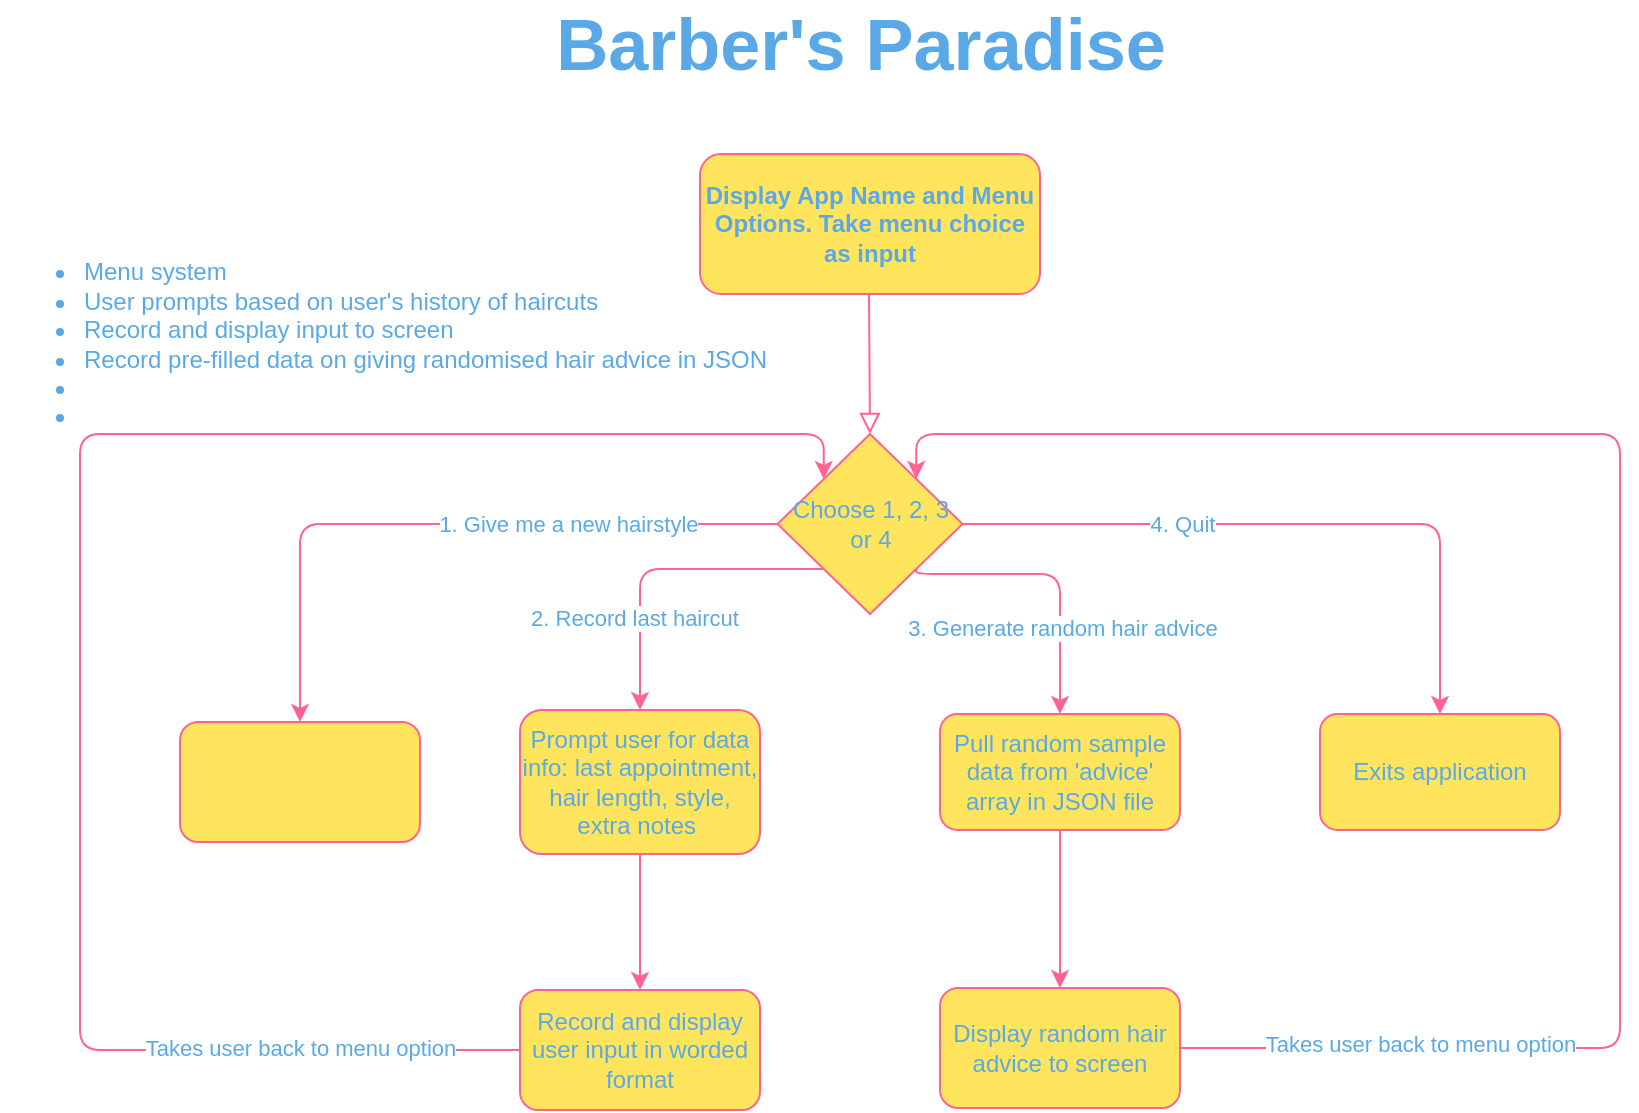 <mxfile version="14.2.4" type="device"><diagram id="C5RBs43oDa-KdzZeNtuy" name="Page-1"><mxGraphModel dx="815" dy="4058" grid="1" gridSize="10" guides="1" tooltips="1" connect="1" arrows="1" fold="1" page="1" pageScale="1" pageWidth="827" pageHeight="1169" math="0" shadow="0"><root><mxCell id="WIyWlLk6GJQsqaUBKTNV-0"/><mxCell id="WIyWlLk6GJQsqaUBKTNV-1" parent="WIyWlLk6GJQsqaUBKTNV-0"/><mxCell id="WIyWlLk6GJQsqaUBKTNV-2" value="" style="rounded=0;html=1;jettySize=auto;orthogonalLoop=1;fontSize=11;endArrow=block;endFill=0;endSize=8;strokeWidth=1;shadow=0;labelBackgroundColor=none;edgeStyle=orthogonalEdgeStyle;strokeColor=#FF6392;fontColor=#5AA9E6;entryX=0.5;entryY=0;entryDx=0;entryDy=0;" parent="WIyWlLk6GJQsqaUBKTNV-1" target="DWl2UjoiT1uFiezP7gkm-3" edge="1"><mxGeometry relative="1" as="geometry"><mxPoint x="444.5" y="-3340" as="sourcePoint"/><mxPoint x="444.5" y="-3300" as="targetPoint"/></mxGeometry></mxCell><mxCell id="WIyWlLk6GJQsqaUBKTNV-3" value="&lt;b&gt;Display App Name and Menu Options. Take menu choice as input&lt;/b&gt;" style="rounded=1;whiteSpace=wrap;html=1;fontSize=12;glass=0;strokeWidth=1;shadow=0;fillColor=#FFE45E;strokeColor=#FF6392;fontColor=#5AA9E6;" parent="WIyWlLk6GJQsqaUBKTNV-1" vertex="1"><mxGeometry x="360" y="-3410" width="170" height="70" as="geometry"/></mxCell><mxCell id="DWl2UjoiT1uFiezP7gkm-1" value="&lt;ul&gt;&lt;li&gt;Menu system&lt;/li&gt;&lt;li&gt;&lt;span&gt;User prompts based on user's history of haircuts&amp;nbsp;&lt;/span&gt;&lt;br&gt;&lt;/li&gt;&lt;li&gt;&lt;span&gt;Record and display input to screen&amp;nbsp;&lt;/span&gt;&lt;/li&gt;&lt;li&gt;Record pre-filled data on giving randomised hair advice in JSON&lt;/li&gt;&lt;li&gt;&lt;br&gt;&lt;/li&gt;&lt;li&gt;&lt;br&gt;&lt;/li&gt;&lt;/ul&gt;" style="text;html=1;align=left;verticalAlign=middle;resizable=0;points=[];autosize=1;fontColor=#5AA9E6;rotation=0;imageAspect=0;" vertex="1" parent="WIyWlLk6GJQsqaUBKTNV-1"><mxGeometry x="10" y="-3370" width="400" height="110" as="geometry"/></mxCell><mxCell id="DWl2UjoiT1uFiezP7gkm-21" value="" style="edgeStyle=orthogonalEdgeStyle;curved=0;rounded=1;sketch=0;orthogonalLoop=1;jettySize=auto;html=1;strokeColor=#FF6392;fillColor=#FFE45E;fontColor=#5AA9E6;entryX=0.5;entryY=0;entryDx=0;entryDy=0;" edge="1" parent="WIyWlLk6GJQsqaUBKTNV-1" source="DWl2UjoiT1uFiezP7gkm-3" target="DWl2UjoiT1uFiezP7gkm-17"><mxGeometry relative="1" as="geometry"><Array as="points"><mxPoint x="160" y="-3225"/></Array></mxGeometry></mxCell><mxCell id="DWl2UjoiT1uFiezP7gkm-39" value="1. Give me a new hairstyle" style="edgeLabel;html=1;align=center;verticalAlign=middle;resizable=0;points=[];fontColor=#5AA9E6;" vertex="1" connectable="0" parent="DWl2UjoiT1uFiezP7gkm-21"><mxGeometry x="-0.378" relative="1" as="geometry"><mxPoint as="offset"/></mxGeometry></mxCell><mxCell id="DWl2UjoiT1uFiezP7gkm-26" style="edgeStyle=orthogonalEdgeStyle;curved=0;rounded=1;sketch=0;orthogonalLoop=1;jettySize=auto;html=1;exitX=0;exitY=1;exitDx=0;exitDy=0;entryX=0.5;entryY=0;entryDx=0;entryDy=0;strokeColor=#FF6392;fillColor=#FFE45E;fontColor=#5AA9E6;" edge="1" parent="WIyWlLk6GJQsqaUBKTNV-1" source="DWl2UjoiT1uFiezP7gkm-3" target="DWl2UjoiT1uFiezP7gkm-25"><mxGeometry relative="1" as="geometry"/></mxCell><mxCell id="DWl2UjoiT1uFiezP7gkm-27" value="2. Record last haircut" style="edgeLabel;html=1;align=center;verticalAlign=middle;resizable=0;points=[];fontColor=#5AA9E6;" vertex="1" connectable="0" parent="DWl2UjoiT1uFiezP7gkm-26"><mxGeometry x="0.432" y="-3" relative="1" as="geometry"><mxPoint as="offset"/></mxGeometry></mxCell><mxCell id="DWl2UjoiT1uFiezP7gkm-33" style="edgeStyle=orthogonalEdgeStyle;curved=0;rounded=1;sketch=0;orthogonalLoop=1;jettySize=auto;html=1;exitX=1;exitY=1;exitDx=0;exitDy=0;strokeColor=#FF6392;fillColor=#FFE45E;fontColor=#5AA9E6;entryX=0.5;entryY=0;entryDx=0;entryDy=0;" edge="1" parent="WIyWlLk6GJQsqaUBKTNV-1" source="DWl2UjoiT1uFiezP7gkm-3" target="DWl2UjoiT1uFiezP7gkm-32"><mxGeometry relative="1" as="geometry"><mxPoint x="530" y="-3140" as="targetPoint"/><Array as="points"><mxPoint x="468" y="-3200"/><mxPoint x="540" y="-3200"/><mxPoint x="540" y="-3130"/></Array></mxGeometry></mxCell><mxCell id="DWl2UjoiT1uFiezP7gkm-34" value="3. Generate random hair advice" style="edgeLabel;html=1;align=center;verticalAlign=middle;resizable=0;points=[];fontColor=#5AA9E6;" vertex="1" connectable="0" parent="DWl2UjoiT1uFiezP7gkm-33"><mxGeometry x="0.403" y="1" relative="1" as="geometry"><mxPoint as="offset"/></mxGeometry></mxCell><mxCell id="DWl2UjoiT1uFiezP7gkm-36" style="edgeStyle=orthogonalEdgeStyle;curved=0;rounded=1;sketch=0;orthogonalLoop=1;jettySize=auto;html=1;exitX=1;exitY=0.5;exitDx=0;exitDy=0;entryX=0.5;entryY=0;entryDx=0;entryDy=0;strokeColor=#FF6392;fillColor=#FFE45E;fontColor=#5AA9E6;" edge="1" parent="WIyWlLk6GJQsqaUBKTNV-1" source="DWl2UjoiT1uFiezP7gkm-3" target="DWl2UjoiT1uFiezP7gkm-35"><mxGeometry relative="1" as="geometry"/></mxCell><mxCell id="DWl2UjoiT1uFiezP7gkm-37" value="4. Quit" style="edgeLabel;html=1;align=center;verticalAlign=middle;resizable=0;points=[];fontColor=#5AA9E6;" vertex="1" connectable="0" parent="DWl2UjoiT1uFiezP7gkm-36"><mxGeometry x="-0.399" relative="1" as="geometry"><mxPoint x="8.75" as="offset"/></mxGeometry></mxCell><mxCell id="DWl2UjoiT1uFiezP7gkm-3" value="Choose 1, 2, 3 or 4" style="rhombus;whiteSpace=wrap;html=1;rounded=0;sketch=0;strokeColor=#FF6392;fillColor=#FFE45E;fontColor=#5AA9E6;" vertex="1" parent="WIyWlLk6GJQsqaUBKTNV-1"><mxGeometry x="398.75" y="-3270" width="92.5" height="90" as="geometry"/></mxCell><mxCell id="DWl2UjoiT1uFiezP7gkm-17" value="" style="rounded=1;whiteSpace=wrap;html=1;sketch=0;strokeColor=#FF6392;fillColor=#FFE45E;fontColor=#5AA9E6;" vertex="1" parent="WIyWlLk6GJQsqaUBKTNV-1"><mxGeometry x="100" y="-3126" width="120" height="60" as="geometry"/></mxCell><mxCell id="DWl2UjoiT1uFiezP7gkm-49" value="" style="edgeStyle=orthogonalEdgeStyle;curved=0;rounded=1;sketch=0;orthogonalLoop=1;jettySize=auto;html=1;strokeColor=#FF6392;fillColor=#FFE45E;fontColor=#5AA9E6;" edge="1" parent="WIyWlLk6GJQsqaUBKTNV-1" source="DWl2UjoiT1uFiezP7gkm-25" target="DWl2UjoiT1uFiezP7gkm-48"><mxGeometry relative="1" as="geometry"/></mxCell><mxCell id="DWl2UjoiT1uFiezP7gkm-25" value="Prompt user for data info: last appointment, hair length, style, extra notes&amp;nbsp;" style="rounded=1;whiteSpace=wrap;html=1;sketch=0;strokeColor=#FF6392;fillColor=#FFE45E;fontColor=#5AA9E6;" vertex="1" parent="WIyWlLk6GJQsqaUBKTNV-1"><mxGeometry x="270" y="-3132" width="120" height="72" as="geometry"/></mxCell><mxCell id="DWl2UjoiT1uFiezP7gkm-45" value="" style="edgeStyle=orthogonalEdgeStyle;curved=0;rounded=1;sketch=0;orthogonalLoop=1;jettySize=auto;html=1;strokeColor=#FF6392;fillColor=#FFE45E;fontColor=#5AA9E6;" edge="1" parent="WIyWlLk6GJQsqaUBKTNV-1" source="DWl2UjoiT1uFiezP7gkm-32" target="DWl2UjoiT1uFiezP7gkm-44"><mxGeometry relative="1" as="geometry"/></mxCell><mxCell id="DWl2UjoiT1uFiezP7gkm-32" value="Pull random sample data from 'advice' array in JSON file" style="rounded=1;whiteSpace=wrap;html=1;sketch=0;strokeColor=#FF6392;fillColor=#FFE45E;fontColor=#5AA9E6;" vertex="1" parent="WIyWlLk6GJQsqaUBKTNV-1"><mxGeometry x="480" y="-3130" width="120" height="58" as="geometry"/></mxCell><mxCell id="DWl2UjoiT1uFiezP7gkm-35" value="Exits application" style="rounded=1;whiteSpace=wrap;html=1;sketch=0;strokeColor=#FF6392;fillColor=#FFE45E;fontColor=#5AA9E6;" vertex="1" parent="WIyWlLk6GJQsqaUBKTNV-1"><mxGeometry x="670" y="-3130" width="120" height="58" as="geometry"/></mxCell><mxCell id="DWl2UjoiT1uFiezP7gkm-40" value="&lt;font style=&quot;font-size: 36px&quot;&gt;&lt;b&gt;Barber's Paradise&lt;/b&gt;&lt;/font&gt;" style="text;html=1;align=center;verticalAlign=middle;resizable=0;points=[];autosize=1;fontColor=#5AA9E6;" vertex="1" parent="WIyWlLk6GJQsqaUBKTNV-1"><mxGeometry x="280" y="-3480" width="320" height="30" as="geometry"/></mxCell><mxCell id="DWl2UjoiT1uFiezP7gkm-46" style="edgeStyle=orthogonalEdgeStyle;curved=0;rounded=1;sketch=0;orthogonalLoop=1;jettySize=auto;html=1;exitX=1;exitY=0.5;exitDx=0;exitDy=0;strokeColor=#FF6392;fillColor=#FFE45E;fontColor=#5AA9E6;entryX=1;entryY=0;entryDx=0;entryDy=0;" edge="1" parent="WIyWlLk6GJQsqaUBKTNV-1" source="DWl2UjoiT1uFiezP7gkm-44" target="DWl2UjoiT1uFiezP7gkm-3"><mxGeometry relative="1" as="geometry"><Array as="points"><mxPoint x="820" y="-2963"/><mxPoint x="820" y="-3270"/><mxPoint x="468" y="-3270"/></Array></mxGeometry></mxCell><mxCell id="DWl2UjoiT1uFiezP7gkm-47" value="Takes user back to menu option&lt;br&gt;" style="edgeLabel;html=1;align=center;verticalAlign=middle;resizable=0;points=[];fontColor=#5AA9E6;" vertex="1" connectable="0" parent="DWl2UjoiT1uFiezP7gkm-46"><mxGeometry x="-0.696" y="2" relative="1" as="geometry"><mxPoint x="-17" as="offset"/></mxGeometry></mxCell><mxCell id="DWl2UjoiT1uFiezP7gkm-44" value="Display random hair advice to screen" style="whiteSpace=wrap;html=1;rounded=1;fontColor=#5AA9E6;strokeColor=#FF6392;fillColor=#FFE45E;sketch=0;" vertex="1" parent="WIyWlLk6GJQsqaUBKTNV-1"><mxGeometry x="480" y="-2993" width="120" height="60" as="geometry"/></mxCell><mxCell id="DWl2UjoiT1uFiezP7gkm-50" style="edgeStyle=orthogonalEdgeStyle;curved=0;rounded=1;sketch=0;orthogonalLoop=1;jettySize=auto;html=1;exitX=0;exitY=0.5;exitDx=0;exitDy=0;entryX=0;entryY=0;entryDx=0;entryDy=0;strokeColor=#FF6392;fillColor=#FFE45E;fontColor=#5AA9E6;" edge="1" parent="WIyWlLk6GJQsqaUBKTNV-1" source="DWl2UjoiT1uFiezP7gkm-48" target="DWl2UjoiT1uFiezP7gkm-3"><mxGeometry relative="1" as="geometry"><Array as="points"><mxPoint x="50" y="-2962"/><mxPoint x="50" y="-3270"/><mxPoint x="422" y="-3270"/></Array></mxGeometry></mxCell><mxCell id="DWl2UjoiT1uFiezP7gkm-48" value="Record and display user input in worded format" style="whiteSpace=wrap;html=1;rounded=1;fontColor=#5AA9E6;strokeColor=#FF6392;fillColor=#FFE45E;sketch=0;" vertex="1" parent="WIyWlLk6GJQsqaUBKTNV-1"><mxGeometry x="270" y="-2992" width="120" height="60" as="geometry"/></mxCell><mxCell id="DWl2UjoiT1uFiezP7gkm-51" value="Takes user back to menu option&lt;br&gt;" style="edgeLabel;html=1;align=center;verticalAlign=middle;resizable=0;points=[];fontColor=#5AA9E6;" vertex="1" connectable="0" parent="WIyWlLk6GJQsqaUBKTNV-1"><mxGeometry x="160" y="-2963" as="geometry"/></mxCell></root></mxGraphModel></diagram></mxfile>